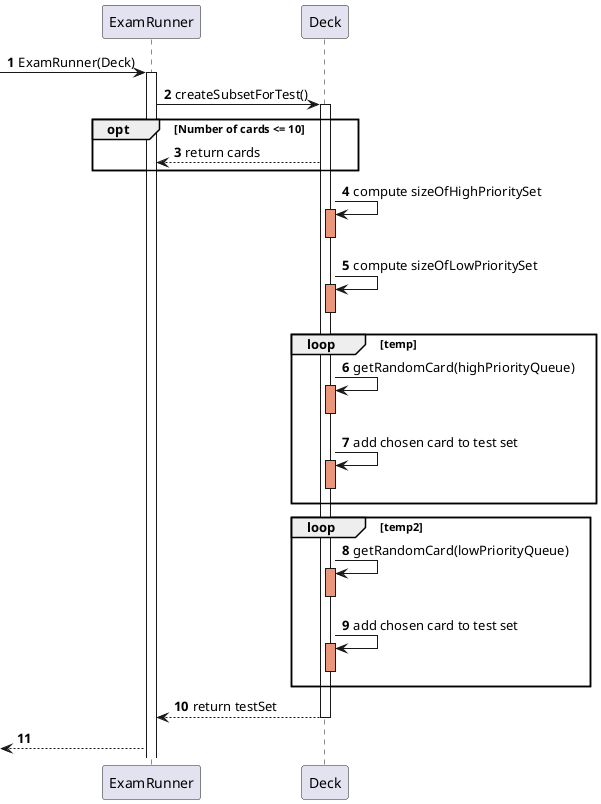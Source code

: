 @startuml
autonumber

 -> ExamRunner: ExamRunner(Deck)
activate ExamRunner

ExamRunner -> Deck: createSubsetForTest()
activate Deck

opt Number of cards <= 10
Deck --> ExamRunner: return cards
end

Deck -> Deck: compute sizeOfHighPrioritySet
activate Deck #DarkSalmon
deactivate Deck #DarkSalmon

Deck -> Deck: compute sizeOfLowPrioritySet
activate Deck #DarkSalmon
deactivate Deck #DarkSalmon

loop temp
Deck -> Deck: getRandomCard(highPriorityQueue)
activate Deck #DarkSalmon
deactivate Deck #DarkSalmon

Deck -> Deck: add chosen card to test set
activate Deck #DarkSalmon
deactivate Deck #DarkSalmon
end

loop temp2
Deck -> Deck: getRandomCard(lowPriorityQueue)
activate Deck #DarkSalmon
deactivate Deck #DarkSalmon


Deck -> Deck: add chosen card to test set
activate Deck #DarkSalmon
deactivate Deck #DarkSalmon

end

Deck --> ExamRunner: return testSet
deactivate Deck

[<--ExamRunner:

@enduml